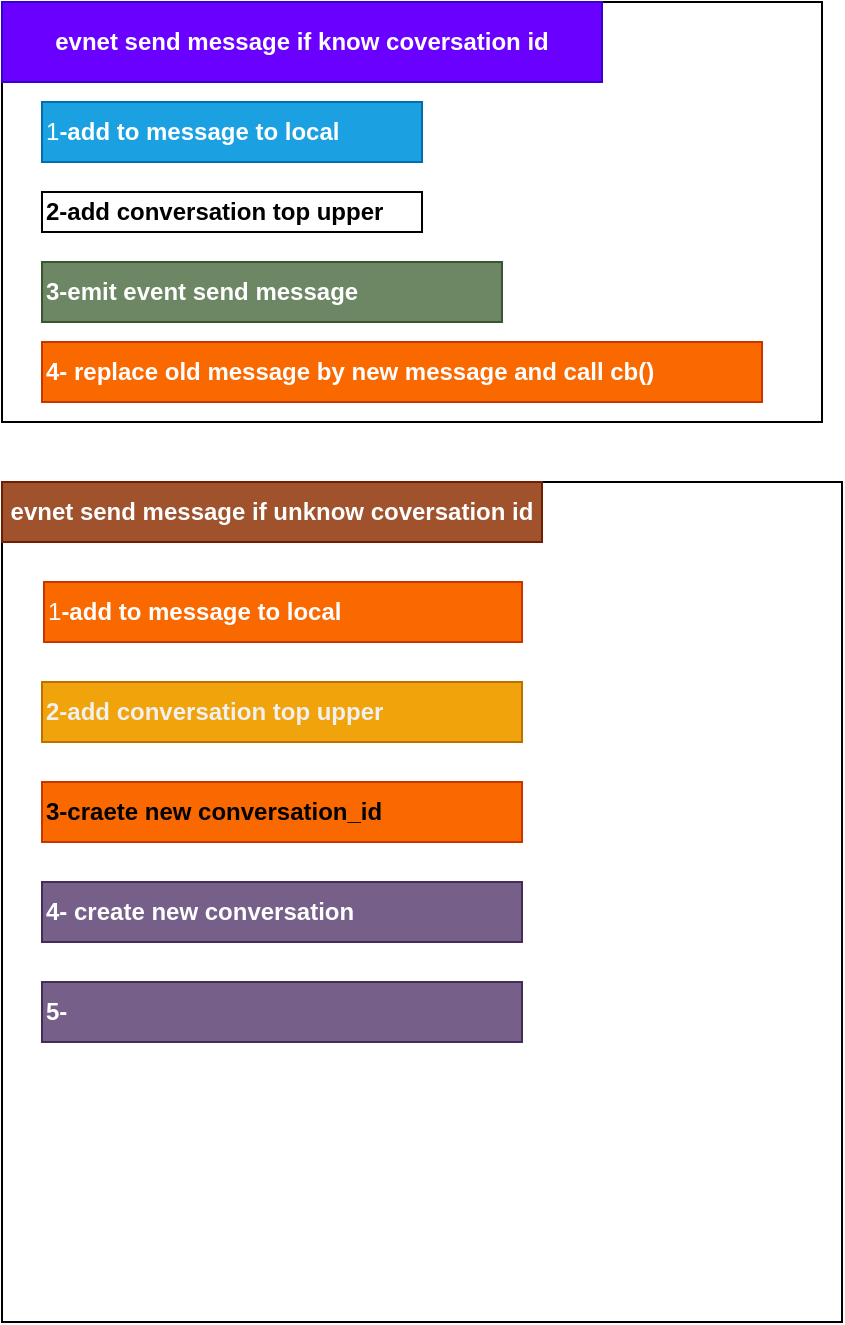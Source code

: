 <mxfile>
    <diagram id="Mroq8_m3PU64QTCryE5m" name="Page-1">
        <mxGraphModel dx="716" dy="572" grid="1" gridSize="10" guides="1" tooltips="1" connect="1" arrows="1" fold="1" page="1" pageScale="1" pageWidth="850" pageHeight="1100" math="0" shadow="0">
            <root>
                <mxCell id="0"/>
                <mxCell id="1" parent="0"/>
                <mxCell id="2" value="" style="whiteSpace=wrap;html=1;" vertex="1" parent="1">
                    <mxGeometry x="130" y="50" width="410" height="210" as="geometry"/>
                </mxCell>
                <mxCell id="3" value="evnet send message if know coversation id" style="whiteSpace=wrap;html=1;fillColor=#6a00ff;fontColor=#ffffff;strokeColor=#3700CC;fontStyle=1" vertex="1" parent="1">
                    <mxGeometry x="130" y="50" width="300" height="40" as="geometry"/>
                </mxCell>
                <mxCell id="4" value="1&lt;b&gt;-add to message to local&lt;/b&gt;" style="whiteSpace=wrap;html=1;fillColor=#1ba1e2;fontColor=#ffffff;strokeColor=#006EAF;align=left;" vertex="1" parent="1">
                    <mxGeometry x="150" y="100" width="190" height="30" as="geometry"/>
                </mxCell>
                <mxCell id="5" value="&lt;b&gt;3-emit event send message&lt;/b&gt;" style="whiteSpace=wrap;html=1;fillColor=#6d8764;fontColor=#ffffff;strokeColor=#3A5431;align=left;" vertex="1" parent="1">
                    <mxGeometry x="150" y="180" width="230" height="30" as="geometry"/>
                </mxCell>
                <mxCell id="6" value="&lt;b&gt;2-add conversation top upper&lt;/b&gt;" style="whiteSpace=wrap;html=1;align=left;" vertex="1" parent="1">
                    <mxGeometry x="150" y="145" width="190" height="20" as="geometry"/>
                </mxCell>
                <mxCell id="7" value="&lt;b&gt;&lt;font color=&quot;#ffffff&quot;&gt;4- replace old message by new message and call cb()&lt;/font&gt;&lt;/b&gt;" style="whiteSpace=wrap;html=1;align=left;fillColor=#fa6800;fontColor=#000000;strokeColor=#C73500;" vertex="1" parent="1">
                    <mxGeometry x="150" y="220" width="360" height="30" as="geometry"/>
                </mxCell>
                <mxCell id="8" value="" style="whiteSpace=wrap;html=1;fontColor=#FFFFFF;" vertex="1" parent="1">
                    <mxGeometry x="130" y="290" width="420" height="420" as="geometry"/>
                </mxCell>
                <mxCell id="9" value="&lt;span style=&quot;font-weight: 700;&quot;&gt;evnet send message if unknow coversation id&lt;/span&gt;" style="whiteSpace=wrap;html=1;fontColor=#ffffff;fillColor=#a0522d;strokeColor=#6D1F00;align=center;" vertex="1" parent="1">
                    <mxGeometry x="130" y="290" width="270" height="30" as="geometry"/>
                </mxCell>
                <mxCell id="10" value="&lt;span style=&quot;color: rgb(255, 255, 255);&quot;&gt;1&lt;/span&gt;&lt;b style=&quot;color: rgb(255, 255, 255);&quot;&gt;-add to message to local&lt;/b&gt;" style="whiteSpace=wrap;html=1;fontColor=#000000;fillColor=#fa6800;strokeColor=#C73500;align=left;" vertex="1" parent="1">
                    <mxGeometry x="151" y="340" width="239" height="30" as="geometry"/>
                </mxCell>
                <mxCell id="11" value="&lt;b style=&quot;color: rgb(240, 240, 240);&quot;&gt;2-add conversation top upper&lt;/b&gt;" style="whiteSpace=wrap;html=1;fontColor=#000000;fillColor=#f0a30a;strokeColor=#BD7000;align=left;" vertex="1" parent="1">
                    <mxGeometry x="150" y="390" width="240" height="30" as="geometry"/>
                </mxCell>
                <mxCell id="12" value="&lt;b&gt;3-craete new conversation_id&amp;nbsp;&lt;/b&gt;" style="whiteSpace=wrap;html=1;fontColor=#000000;fillColor=#fa6800;strokeColor=#C73500;align=left;" vertex="1" parent="1">
                    <mxGeometry x="150" y="440" width="240" height="30" as="geometry"/>
                </mxCell>
                <mxCell id="13" value="&lt;b&gt;4- create new conversation&amp;nbsp;&lt;/b&gt;" style="whiteSpace=wrap;html=1;fontColor=#ffffff;fillColor=#76608a;strokeColor=#432D57;align=left;" vertex="1" parent="1">
                    <mxGeometry x="150" y="490" width="240" height="30" as="geometry"/>
                </mxCell>
                <mxCell id="15" value="&lt;b&gt;5-&lt;/b&gt;" style="whiteSpace=wrap;html=1;fontColor=#ffffff;fillColor=#76608a;strokeColor=#432D57;align=left;" vertex="1" parent="1">
                    <mxGeometry x="150" y="540" width="240" height="30" as="geometry"/>
                </mxCell>
            </root>
        </mxGraphModel>
    </diagram>
</mxfile>